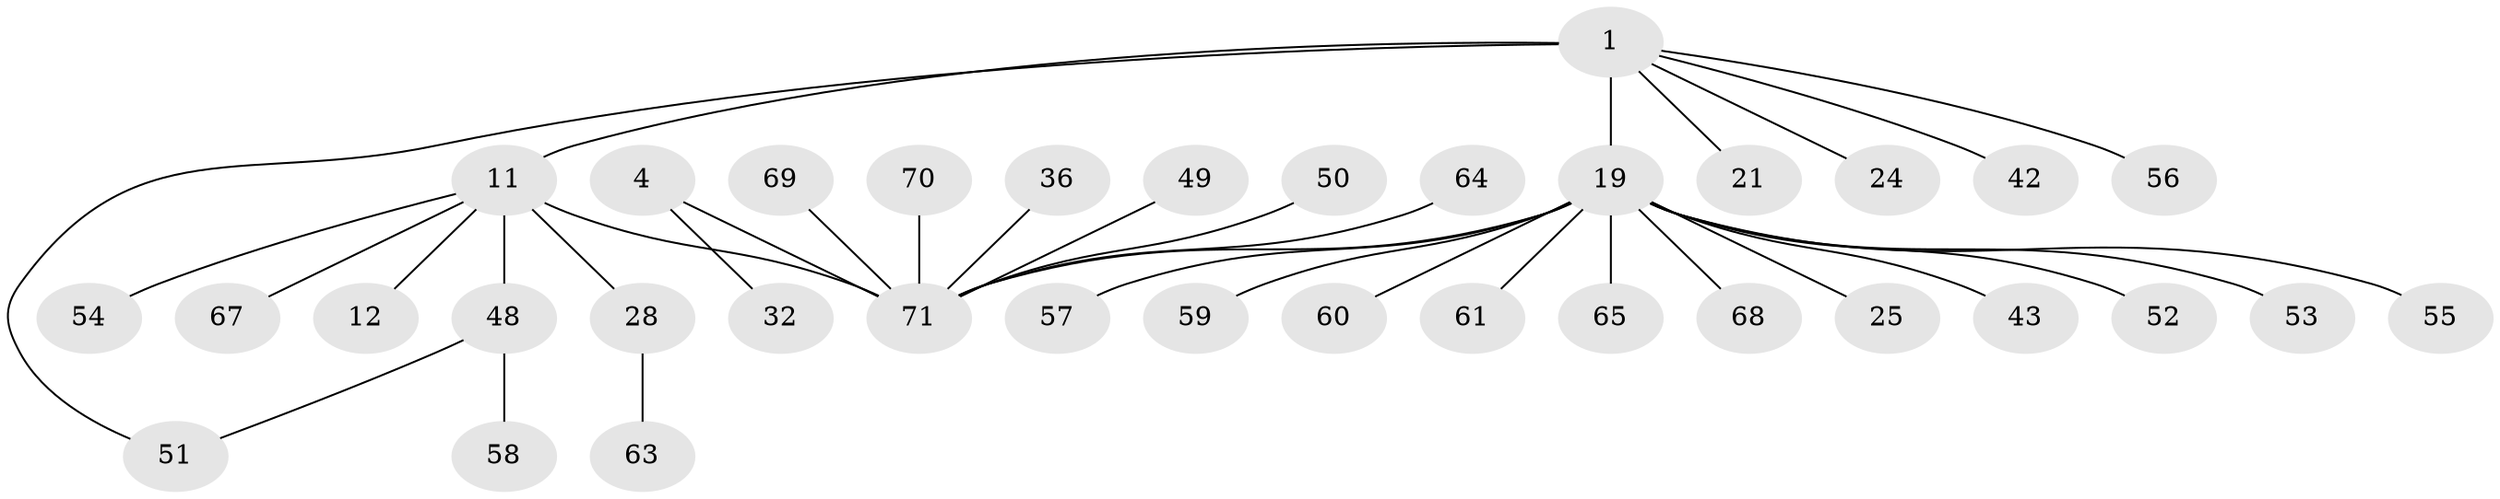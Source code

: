 // original degree distribution, {9: 0.014084507042253521, 4: 0.056338028169014086, 5: 0.07042253521126761, 3: 0.04225352112676056, 7: 0.04225352112676056, 6: 0.014084507042253521, 2: 0.19718309859154928, 10: 0.028169014084507043, 1: 0.5352112676056338}
// Generated by graph-tools (version 1.1) at 2025/54/03/09/25 04:54:41]
// undirected, 35 vertices, 36 edges
graph export_dot {
graph [start="1"]
  node [color=gray90,style=filled];
  1;
  4;
  11 [super="+8"];
  12 [super="+10"];
  19 [super="+3+15"];
  21;
  24 [super="+22"];
  25;
  28 [super="+18"];
  32;
  36;
  42;
  43;
  48 [super="+41+9+30+35"];
  49;
  50 [super="+40"];
  51 [super="+47"];
  52;
  53;
  54;
  55;
  56;
  57;
  58 [super="+20"];
  59;
  60;
  61;
  63 [super="+44"];
  64 [super="+16"];
  65;
  67 [super="+37+45"];
  68;
  69;
  70;
  71 [super="+66+29"];
  1 -- 11 [weight=2];
  1 -- 21;
  1 -- 42;
  1 -- 51;
  1 -- 56;
  1 -- 19 [weight=2];
  1 -- 24;
  4 -- 32;
  4 -- 71 [weight=2];
  11 -- 12 [weight=2];
  11 -- 28 [weight=2];
  11 -- 54;
  11 -- 67;
  11 -- 71 [weight=6];
  11 -- 48 [weight=2];
  19 -- 53;
  19 -- 68;
  19 -- 55;
  19 -- 59;
  19 -- 65;
  19 -- 43;
  19 -- 52;
  19 -- 25;
  19 -- 60;
  19 -- 61;
  19 -- 57;
  19 -- 71 [weight=4];
  28 -- 63;
  36 -- 71;
  48 -- 51;
  48 -- 58;
  49 -- 71;
  50 -- 71;
  64 -- 71;
  69 -- 71;
  70 -- 71;
}
